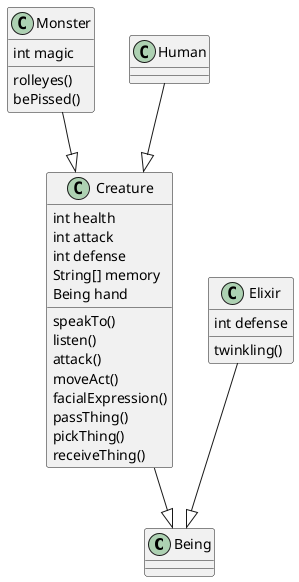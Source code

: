 @startuml characters
class Being

class Creature {

    int health
    int attack
    int defense
    String[] memory
    Being hand

    speakTo()
    listen()
    attack()
    moveAct()
    facialExpression()
    passThing()
    pickThing()
    receiveThing()
}

class Elixir{
    int defense
    twinkling()
}

class Monster{
    int magic
    rolleyes()
    bePissed()
}

Creature --|> Being


Human --|> Creature

Monster --|> Creature

Elixir --|> Being
@enduml